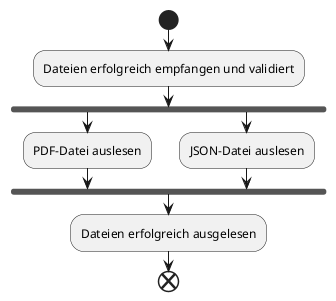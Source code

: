 @startuml GPD-Auslesen der Bachelorarbeit
|AiPlagiarismChecker|
start
:Dateien erfolgreich empfangen und validiert;
fork
    :PDF-Datei auslesen;
fork again
    :JSON-Datei auslesen;
end fork
:Dateien erfolgreich ausgelesen;
end
@enduml
